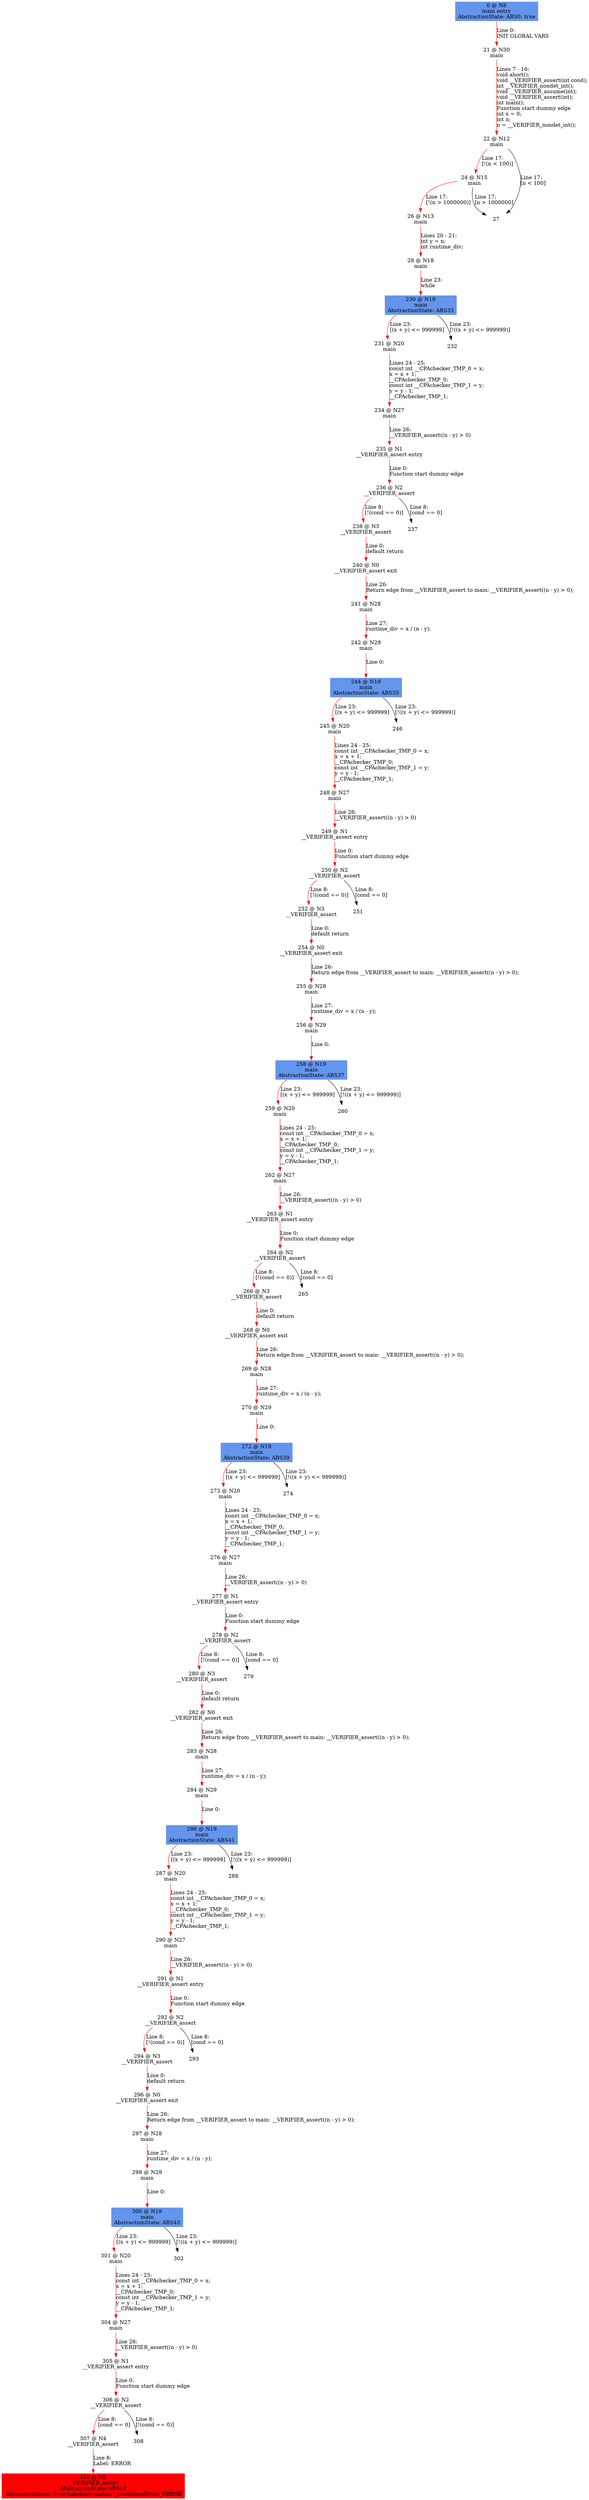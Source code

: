 digraph ARG {
node [style="filled" shape="box" color="white"]
0 [fillcolor="cornflowerblue" label="0 @ N8\nmain entry\nAbstractionState: ABS0: true\n" id="0"]
21 [label="21 @ N30\nmain\n" id="21"]
22 [label="22 @ N12\nmain\n" id="22"]
24 [label="24 @ N15\nmain\n" id="24"]
26 [label="26 @ N13\nmain\n" id="26"]
28 [label="28 @ N18\nmain\n" id="28"]
230 [fillcolor="cornflowerblue" label="230 @ N19\nmain\nAbstractionState: ABS33\n" id="230"]
231 [label="231 @ N20\nmain\n" id="231"]
234 [label="234 @ N27\nmain\n" id="234"]
235 [label="235 @ N1\n__VERIFIER_assert entry\n" id="235"]
236 [label="236 @ N2\n__VERIFIER_assert\n" id="236"]
238 [label="238 @ N3\n__VERIFIER_assert\n" id="238"]
240 [label="240 @ N0\n__VERIFIER_assert exit\n" id="240"]
241 [label="241 @ N28\nmain\n" id="241"]
242 [label="242 @ N29\nmain\n" id="242"]
244 [fillcolor="cornflowerblue" label="244 @ N19\nmain\nAbstractionState: ABS35\n" id="244"]
245 [label="245 @ N20\nmain\n" id="245"]
248 [label="248 @ N27\nmain\n" id="248"]
249 [label="249 @ N1\n__VERIFIER_assert entry\n" id="249"]
250 [label="250 @ N2\n__VERIFIER_assert\n" id="250"]
252 [label="252 @ N3\n__VERIFIER_assert\n" id="252"]
254 [label="254 @ N0\n__VERIFIER_assert exit\n" id="254"]
255 [label="255 @ N28\nmain\n" id="255"]
256 [label="256 @ N29\nmain\n" id="256"]
258 [fillcolor="cornflowerblue" label="258 @ N19\nmain\nAbstractionState: ABS37\n" id="258"]
259 [label="259 @ N20\nmain\n" id="259"]
262 [label="262 @ N27\nmain\n" id="262"]
263 [label="263 @ N1\n__VERIFIER_assert entry\n" id="263"]
264 [label="264 @ N2\n__VERIFIER_assert\n" id="264"]
266 [label="266 @ N3\n__VERIFIER_assert\n" id="266"]
268 [label="268 @ N0\n__VERIFIER_assert exit\n" id="268"]
269 [label="269 @ N28\nmain\n" id="269"]
270 [label="270 @ N29\nmain\n" id="270"]
272 [fillcolor="cornflowerblue" label="272 @ N19\nmain\nAbstractionState: ABS39\n" id="272"]
273 [label="273 @ N20\nmain\n" id="273"]
276 [label="276 @ N27\nmain\n" id="276"]
277 [label="277 @ N1\n__VERIFIER_assert entry\n" id="277"]
278 [label="278 @ N2\n__VERIFIER_assert\n" id="278"]
280 [label="280 @ N3\n__VERIFIER_assert\n" id="280"]
282 [label="282 @ N0\n__VERIFIER_assert exit\n" id="282"]
283 [label="283 @ N28\nmain\n" id="283"]
284 [label="284 @ N29\nmain\n" id="284"]
286 [fillcolor="cornflowerblue" label="286 @ N19\nmain\nAbstractionState: ABS41\n" id="286"]
287 [label="287 @ N20\nmain\n" id="287"]
290 [label="290 @ N27\nmain\n" id="290"]
291 [label="291 @ N1\n__VERIFIER_assert entry\n" id="291"]
292 [label="292 @ N2\n__VERIFIER_assert\n" id="292"]
294 [label="294 @ N3\n__VERIFIER_assert\n" id="294"]
296 [label="296 @ N0\n__VERIFIER_assert exit\n" id="296"]
297 [label="297 @ N28\nmain\n" id="297"]
298 [label="298 @ N29\nmain\n" id="298"]
300 [fillcolor="cornflowerblue" label="300 @ N19\nmain\nAbstractionState: ABS43\n" id="300"]
301 [label="301 @ N20\nmain\n" id="301"]
304 [label="304 @ N27\nmain\n" id="304"]
305 [label="305 @ N1\n__VERIFIER_assert entry\n" id="305"]
306 [label="306 @ N2\n__VERIFIER_assert\n" id="306"]
307 [label="307 @ N4\n__VERIFIER_assert\n" id="307"]
310 [fillcolor="red" label="310 @ N5\n__VERIFIER_assert\nAbstractionState: ABS44\n AutomatonState: ErrorLabelAutomaton: _predefinedState_ERROR\n" id="310"]
0 -> 21 [color="red" label="Line 0: \lINIT GLOBAL VARS\l" id="0 -> 21"]
21 -> 22 [color="red" label="Lines 7 - 16: \lvoid abort();\lvoid __VERIFIER_assert(int cond);\lint __VERIFIER_nondet_int();\lvoid __VERIFIER_assume(int);\lvoid __VERIFIER_assert(int);\lint main();\lFunction start dummy edge\lint x = 0;\lint n;\ln = __VERIFIER_nondet_int();\l" id="21 -> 22"]
22 -> 24 [color="red" label="Line 17: \l[!(n < 100)]\l" id="22 -> 24"]
22 -> 27 [label="Line 17: \l[n < 100]\l" id="22 -> 27"]
24 -> 26 [color="red" label="Line 17: \l[!(n > 1000000)]\l" id="24 -> 26"]
24 -> 27 [label="Line 17: \l[n > 1000000]\l" id="24 -> 27"]
26 -> 28 [color="red" label="Lines 20 - 21: \lint y = n;\lint runtime_div;\l" id="26 -> 28"]
28 -> 230 [color="red" label="Line 23: \lwhile\l" id="28 -> 230"]
230 -> 231 [color="red" label="Line 23: \l[(x + y) <= 999999]\l" id="230 -> 231"]
230 -> 232 [label="Line 23: \l[!((x + y) <= 999999)]\l" id="230 -> 232"]
231 -> 234 [color="red" label="Lines 24 - 25: \lconst int __CPAchecker_TMP_0 = x;\lx = x + 1;\l__CPAchecker_TMP_0;\lconst int __CPAchecker_TMP_1 = y;\ly = y - 1;\l__CPAchecker_TMP_1;\l" id="231 -> 234"]
234 -> 235 [color="red" label="Line 26: \l__VERIFIER_assert((n - y) > 0)\l" id="234 -> 235"]
235 -> 236 [color="red" label="Line 0: \lFunction start dummy edge\l" id="235 -> 236"]
236 -> 237 [label="Line 8: \l[cond == 0]\l" id="236 -> 237"]
236 -> 238 [color="red" label="Line 8: \l[!(cond == 0)]\l" id="236 -> 238"]
238 -> 240 [color="red" label="Line 0: \ldefault return\l" id="238 -> 240"]
240 -> 241 [color="red" label="Line 26: \lReturn edge from __VERIFIER_assert to main: __VERIFIER_assert((n - y) > 0);\l" id="240 -> 241"]
241 -> 242 [color="red" label="Line 27: \lruntime_div = x / (n - y);\l" id="241 -> 242"]
242 -> 244 [color="red" label="Line 0: \l\l" id="242 -> 244"]
244 -> 245 [color="red" label="Line 23: \l[(x + y) <= 999999]\l" id="244 -> 245"]
244 -> 246 [label="Line 23: \l[!((x + y) <= 999999)]\l" id="244 -> 246"]
245 -> 248 [color="red" label="Lines 24 - 25: \lconst int __CPAchecker_TMP_0 = x;\lx = x + 1;\l__CPAchecker_TMP_0;\lconst int __CPAchecker_TMP_1 = y;\ly = y - 1;\l__CPAchecker_TMP_1;\l" id="245 -> 248"]
248 -> 249 [color="red" label="Line 26: \l__VERIFIER_assert((n - y) > 0)\l" id="248 -> 249"]
249 -> 250 [color="red" label="Line 0: \lFunction start dummy edge\l" id="249 -> 250"]
250 -> 251 [label="Line 8: \l[cond == 0]\l" id="250 -> 251"]
250 -> 252 [color="red" label="Line 8: \l[!(cond == 0)]\l" id="250 -> 252"]
252 -> 254 [color="red" label="Line 0: \ldefault return\l" id="252 -> 254"]
254 -> 255 [color="red" label="Line 26: \lReturn edge from __VERIFIER_assert to main: __VERIFIER_assert((n - y) > 0);\l" id="254 -> 255"]
255 -> 256 [color="red" label="Line 27: \lruntime_div = x / (n - y);\l" id="255 -> 256"]
256 -> 258 [color="red" label="Line 0: \l\l" id="256 -> 258"]
258 -> 259 [color="red" label="Line 23: \l[(x + y) <= 999999]\l" id="258 -> 259"]
258 -> 260 [label="Line 23: \l[!((x + y) <= 999999)]\l" id="258 -> 260"]
259 -> 262 [color="red" label="Lines 24 - 25: \lconst int __CPAchecker_TMP_0 = x;\lx = x + 1;\l__CPAchecker_TMP_0;\lconst int __CPAchecker_TMP_1 = y;\ly = y - 1;\l__CPAchecker_TMP_1;\l" id="259 -> 262"]
262 -> 263 [color="red" label="Line 26: \l__VERIFIER_assert((n - y) > 0)\l" id="262 -> 263"]
263 -> 264 [color="red" label="Line 0: \lFunction start dummy edge\l" id="263 -> 264"]
264 -> 265 [label="Line 8: \l[cond == 0]\l" id="264 -> 265"]
264 -> 266 [color="red" label="Line 8: \l[!(cond == 0)]\l" id="264 -> 266"]
266 -> 268 [color="red" label="Line 0: \ldefault return\l" id="266 -> 268"]
268 -> 269 [color="red" label="Line 26: \lReturn edge from __VERIFIER_assert to main: __VERIFIER_assert((n - y) > 0);\l" id="268 -> 269"]
269 -> 270 [color="red" label="Line 27: \lruntime_div = x / (n - y);\l" id="269 -> 270"]
270 -> 272 [color="red" label="Line 0: \l\l" id="270 -> 272"]
272 -> 273 [color="red" label="Line 23: \l[(x + y) <= 999999]\l" id="272 -> 273"]
272 -> 274 [label="Line 23: \l[!((x + y) <= 999999)]\l" id="272 -> 274"]
273 -> 276 [color="red" label="Lines 24 - 25: \lconst int __CPAchecker_TMP_0 = x;\lx = x + 1;\l__CPAchecker_TMP_0;\lconst int __CPAchecker_TMP_1 = y;\ly = y - 1;\l__CPAchecker_TMP_1;\l" id="273 -> 276"]
276 -> 277 [color="red" label="Line 26: \l__VERIFIER_assert((n - y) > 0)\l" id="276 -> 277"]
277 -> 278 [color="red" label="Line 0: \lFunction start dummy edge\l" id="277 -> 278"]
278 -> 279 [label="Line 8: \l[cond == 0]\l" id="278 -> 279"]
278 -> 280 [color="red" label="Line 8: \l[!(cond == 0)]\l" id="278 -> 280"]
280 -> 282 [color="red" label="Line 0: \ldefault return\l" id="280 -> 282"]
282 -> 283 [color="red" label="Line 26: \lReturn edge from __VERIFIER_assert to main: __VERIFIER_assert((n - y) > 0);\l" id="282 -> 283"]
283 -> 284 [color="red" label="Line 27: \lruntime_div = x / (n - y);\l" id="283 -> 284"]
284 -> 286 [color="red" label="Line 0: \l\l" id="284 -> 286"]
286 -> 287 [color="red" label="Line 23: \l[(x + y) <= 999999]\l" id="286 -> 287"]
286 -> 288 [label="Line 23: \l[!((x + y) <= 999999)]\l" id="286 -> 288"]
287 -> 290 [color="red" label="Lines 24 - 25: \lconst int __CPAchecker_TMP_0 = x;\lx = x + 1;\l__CPAchecker_TMP_0;\lconst int __CPAchecker_TMP_1 = y;\ly = y - 1;\l__CPAchecker_TMP_1;\l" id="287 -> 290"]
290 -> 291 [color="red" label="Line 26: \l__VERIFIER_assert((n - y) > 0)\l" id="290 -> 291"]
291 -> 292 [color="red" label="Line 0: \lFunction start dummy edge\l" id="291 -> 292"]
292 -> 293 [label="Line 8: \l[cond == 0]\l" id="292 -> 293"]
292 -> 294 [color="red" label="Line 8: \l[!(cond == 0)]\l" id="292 -> 294"]
294 -> 296 [color="red" label="Line 0: \ldefault return\l" id="294 -> 296"]
296 -> 297 [color="red" label="Line 26: \lReturn edge from __VERIFIER_assert to main: __VERIFIER_assert((n - y) > 0);\l" id="296 -> 297"]
297 -> 298 [color="red" label="Line 27: \lruntime_div = x / (n - y);\l" id="297 -> 298"]
298 -> 300 [color="red" label="Line 0: \l\l" id="298 -> 300"]
300 -> 301 [color="red" label="Line 23: \l[(x + y) <= 999999]\l" id="300 -> 301"]
300 -> 302 [label="Line 23: \l[!((x + y) <= 999999)]\l" id="300 -> 302"]
301 -> 304 [color="red" label="Lines 24 - 25: \lconst int __CPAchecker_TMP_0 = x;\lx = x + 1;\l__CPAchecker_TMP_0;\lconst int __CPAchecker_TMP_1 = y;\ly = y - 1;\l__CPAchecker_TMP_1;\l" id="301 -> 304"]
304 -> 305 [color="red" label="Line 26: \l__VERIFIER_assert((n - y) > 0)\l" id="304 -> 305"]
305 -> 306 [color="red" label="Line 0: \lFunction start dummy edge\l" id="305 -> 306"]
306 -> 307 [color="red" label="Line 8: \l[cond == 0]\l" id="306 -> 307"]
306 -> 308 [label="Line 8: \l[!(cond == 0)]\l" id="306 -> 308"]
307 -> 310 [color="red" label="Line 8: \lLabel: ERROR\l" id="307 -> 310"]
}
